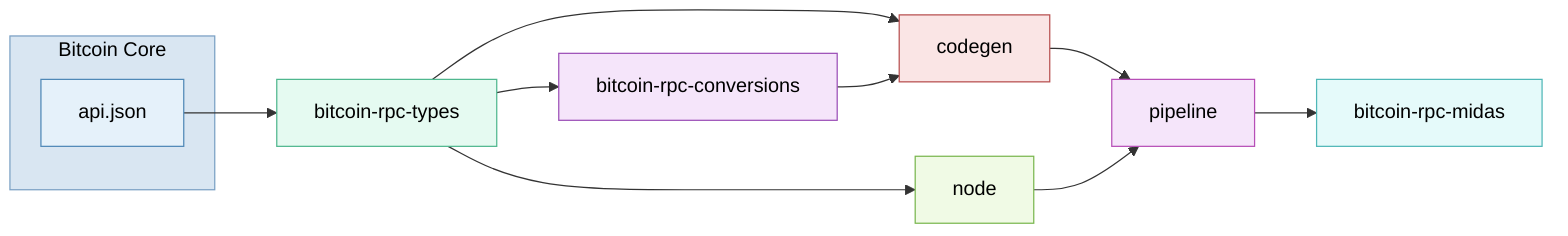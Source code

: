 flowchart LR
  subgraph BitcoinCore["Bitcoin Core"]
    API_JSON["api.json"]:::api
  end

  API_JSON --> BitcoinRpcTypes["bitcoin-rpc-types"]:::core
  
  BitcoinRpcTypes --> BitcoinRpcConversions["bitcoin-rpc-conversions"]:::conversions
  BitcoinRpcTypes --> Codegen["codegen"]:::codegen
  BitcoinRpcTypes --> Node["node"]:::node
  
  BitcoinRpcConversions --> Codegen
  Codegen --> Pipeline["pipeline"]:::pipeline
  Pipeline --> BitcoinRpcMidas["bitcoin-rpc-midas"]:::midas

  Node --> Pipeline

  classDef bitcoinCore fill:#d9e6f2,stroke:#7aa0c4,color:#000;
  classDef api         fill:#e5f1fa,stroke:#4f88b7,color:#000;
  classDef core        fill:#e5faf1,stroke:#4fb78e,color:#000;
  classDef conversions fill:#f5e5fa,stroke:#9b4fb7,color:#000;
  classDef codegen     fill:#fae5e5,stroke:#b74f4f,color:#000;
  classDef pipeline    fill:#f5e5fa,stroke:#b74fb7,color:#000;
  classDef midas       fill:#e5fafa,stroke:#4fb7b7,color:#000;
  classDef node        fill:#f0fae5,stroke:#7ab74f,color:#000;

  class BitcoinCore bitcoinCore;